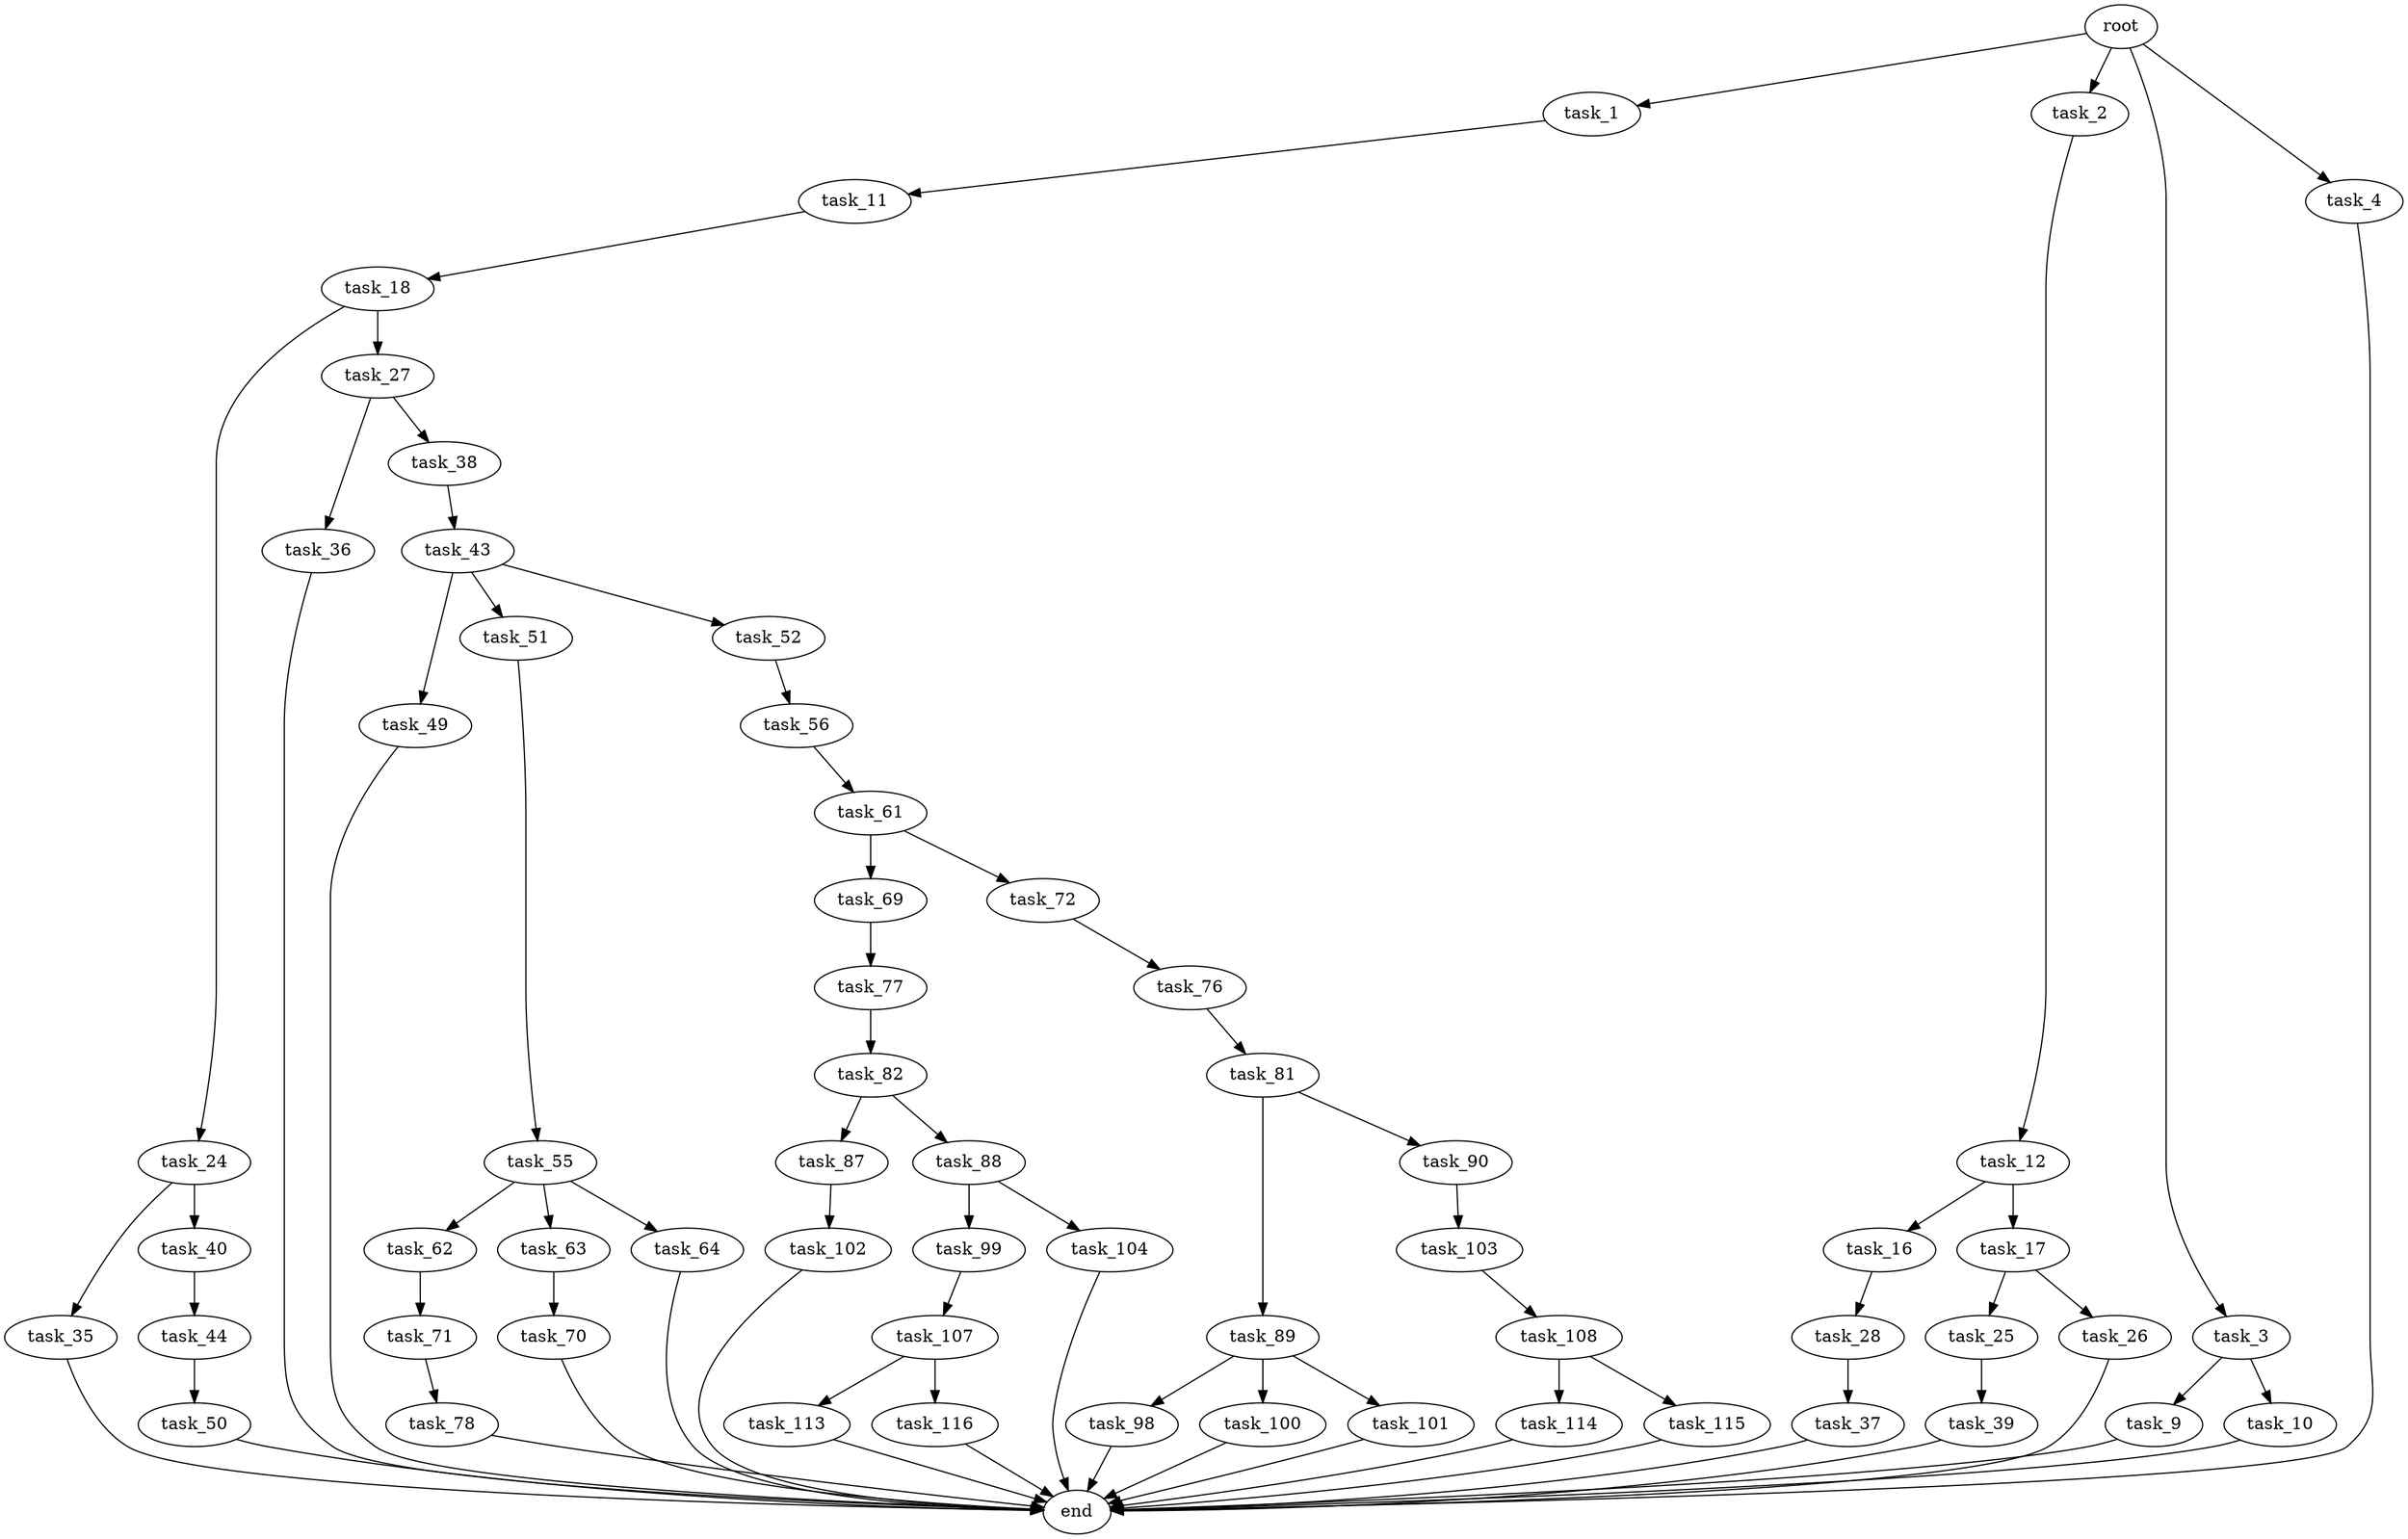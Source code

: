 digraph G {
  root [size="0.000000"];
  task_1 [size="549755813888.000000"];
  task_2 [size="24467402855.000000"];
  task_3 [size="18001908329.000000"];
  task_4 [size="41642200613.000000"];
  task_9 [size="368293445632.000000"];
  task_10 [size="28991029248.000000"];
  task_11 [size="102135703638.000000"];
  task_12 [size="18352259146.000000"];
  task_16 [size="134217728000.000000"];
  task_17 [size="368293445632.000000"];
  task_18 [size="10405881309.000000"];
  task_24 [size="11011568360.000000"];
  task_25 [size="6357935994.000000"];
  task_26 [size="262849673055.000000"];
  task_27 [size="134217728000.000000"];
  task_28 [size="220607042478.000000"];
  task_35 [size="180574786136.000000"];
  task_36 [size="68719476736.000000"];
  task_37 [size="123928856527.000000"];
  task_38 [size="28991029248.000000"];
  task_39 [size="134217728000.000000"];
  task_40 [size="9975111241.000000"];
  task_43 [size="265119938768.000000"];
  task_44 [size="1579280992.000000"];
  task_49 [size="1073741824000.000000"];
  task_50 [size="1061420073448.000000"];
  task_51 [size="2626527525.000000"];
  task_52 [size="412492742994.000000"];
  task_55 [size="393313563165.000000"];
  task_56 [size="1073741824000.000000"];
  task_61 [size="334491929531.000000"];
  task_62 [size="549755813888.000000"];
  task_63 [size="5538774174.000000"];
  task_64 [size="2909114885.000000"];
  task_69 [size="110007294348.000000"];
  task_70 [size="11435007043.000000"];
  task_71 [size="737614836.000000"];
  task_72 [size="549755813888.000000"];
  task_76 [size="9782910692.000000"];
  task_77 [size="4612777084.000000"];
  task_78 [size="5254705457.000000"];
  task_81 [size="1073741824000.000000"];
  task_82 [size="2107587975.000000"];
  task_87 [size="6785309070.000000"];
  task_88 [size="538275002550.000000"];
  task_89 [size="171812625981.000000"];
  task_90 [size="62405255149.000000"];
  task_98 [size="467842403.000000"];
  task_99 [size="28991029248.000000"];
  task_100 [size="427583085502.000000"];
  task_101 [size="1384847363608.000000"];
  task_102 [size="782757789696.000000"];
  task_103 [size="368293445632.000000"];
  task_104 [size="68719476736.000000"];
  task_107 [size="6649705903.000000"];
  task_108 [size="207179271337.000000"];
  task_113 [size="28991029248.000000"];
  task_114 [size="17197645397.000000"];
  task_115 [size="958829755.000000"];
  task_116 [size="2424689048.000000"];
  end [size="0.000000"];

  root -> task_1 [size="1.000000"];
  root -> task_2 [size="1.000000"];
  root -> task_3 [size="1.000000"];
  root -> task_4 [size="1.000000"];
  task_1 -> task_11 [size="536870912.000000"];
  task_2 -> task_12 [size="838860800.000000"];
  task_3 -> task_9 [size="301989888.000000"];
  task_3 -> task_10 [size="301989888.000000"];
  task_4 -> end [size="1.000000"];
  task_9 -> end [size="1.000000"];
  task_10 -> end [size="1.000000"];
  task_11 -> task_18 [size="134217728.000000"];
  task_12 -> task_16 [size="679477248.000000"];
  task_12 -> task_17 [size="679477248.000000"];
  task_16 -> task_28 [size="209715200.000000"];
  task_17 -> task_25 [size="411041792.000000"];
  task_17 -> task_26 [size="411041792.000000"];
  task_18 -> task_24 [size="301989888.000000"];
  task_18 -> task_27 [size="301989888.000000"];
  task_24 -> task_35 [size="301989888.000000"];
  task_24 -> task_40 [size="301989888.000000"];
  task_25 -> task_39 [size="209715200.000000"];
  task_26 -> end [size="1.000000"];
  task_27 -> task_36 [size="209715200.000000"];
  task_27 -> task_38 [size="209715200.000000"];
  task_28 -> task_37 [size="209715200.000000"];
  task_35 -> end [size="1.000000"];
  task_36 -> end [size="1.000000"];
  task_37 -> end [size="1.000000"];
  task_38 -> task_43 [size="75497472.000000"];
  task_39 -> end [size="1.000000"];
  task_40 -> task_44 [size="301989888.000000"];
  task_43 -> task_49 [size="411041792.000000"];
  task_43 -> task_51 [size="411041792.000000"];
  task_43 -> task_52 [size="411041792.000000"];
  task_44 -> task_50 [size="33554432.000000"];
  task_49 -> end [size="1.000000"];
  task_50 -> end [size="1.000000"];
  task_51 -> task_55 [size="134217728.000000"];
  task_52 -> task_56 [size="536870912.000000"];
  task_55 -> task_62 [size="301989888.000000"];
  task_55 -> task_63 [size="301989888.000000"];
  task_55 -> task_64 [size="301989888.000000"];
  task_56 -> task_61 [size="838860800.000000"];
  task_61 -> task_69 [size="536870912.000000"];
  task_61 -> task_72 [size="536870912.000000"];
  task_62 -> task_71 [size="536870912.000000"];
  task_63 -> task_70 [size="134217728.000000"];
  task_64 -> end [size="1.000000"];
  task_69 -> task_77 [size="134217728.000000"];
  task_70 -> end [size="1.000000"];
  task_71 -> task_78 [size="33554432.000000"];
  task_72 -> task_76 [size="536870912.000000"];
  task_76 -> task_81 [size="536870912.000000"];
  task_77 -> task_82 [size="75497472.000000"];
  task_78 -> end [size="1.000000"];
  task_81 -> task_89 [size="838860800.000000"];
  task_81 -> task_90 [size="838860800.000000"];
  task_82 -> task_87 [size="75497472.000000"];
  task_82 -> task_88 [size="75497472.000000"];
  task_87 -> task_102 [size="209715200.000000"];
  task_88 -> task_99 [size="536870912.000000"];
  task_88 -> task_104 [size="536870912.000000"];
  task_89 -> task_98 [size="134217728.000000"];
  task_89 -> task_100 [size="134217728.000000"];
  task_89 -> task_101 [size="134217728.000000"];
  task_90 -> task_103 [size="75497472.000000"];
  task_98 -> end [size="1.000000"];
  task_99 -> task_107 [size="75497472.000000"];
  task_100 -> end [size="1.000000"];
  task_101 -> end [size="1.000000"];
  task_102 -> end [size="1.000000"];
  task_103 -> task_108 [size="411041792.000000"];
  task_104 -> end [size="1.000000"];
  task_107 -> task_113 [size="536870912.000000"];
  task_107 -> task_116 [size="536870912.000000"];
  task_108 -> task_114 [size="209715200.000000"];
  task_108 -> task_115 [size="209715200.000000"];
  task_113 -> end [size="1.000000"];
  task_114 -> end [size="1.000000"];
  task_115 -> end [size="1.000000"];
  task_116 -> end [size="1.000000"];
}
